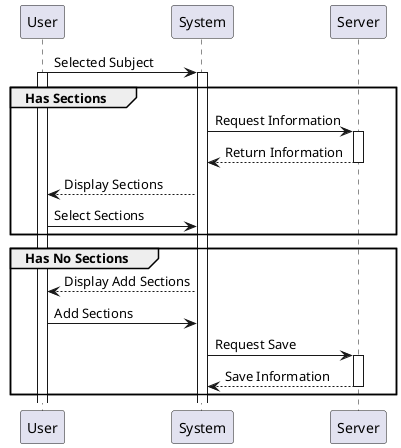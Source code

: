 @startuml
User -> System : Selected Subject
activate User
activate System
group Has Sections
System -> Server : Request Information
activate Server
Server --> System : Return Information
deactivate Server
System --> User : Display Sections
User -> System : Select Sections
end

group Has No Sections
System --> User : Display Add Sections
User -> System : Add Sections
System -> Server : Request Save
activate Server
Server --> System: Save Information
deactivate Server
end

@enduml